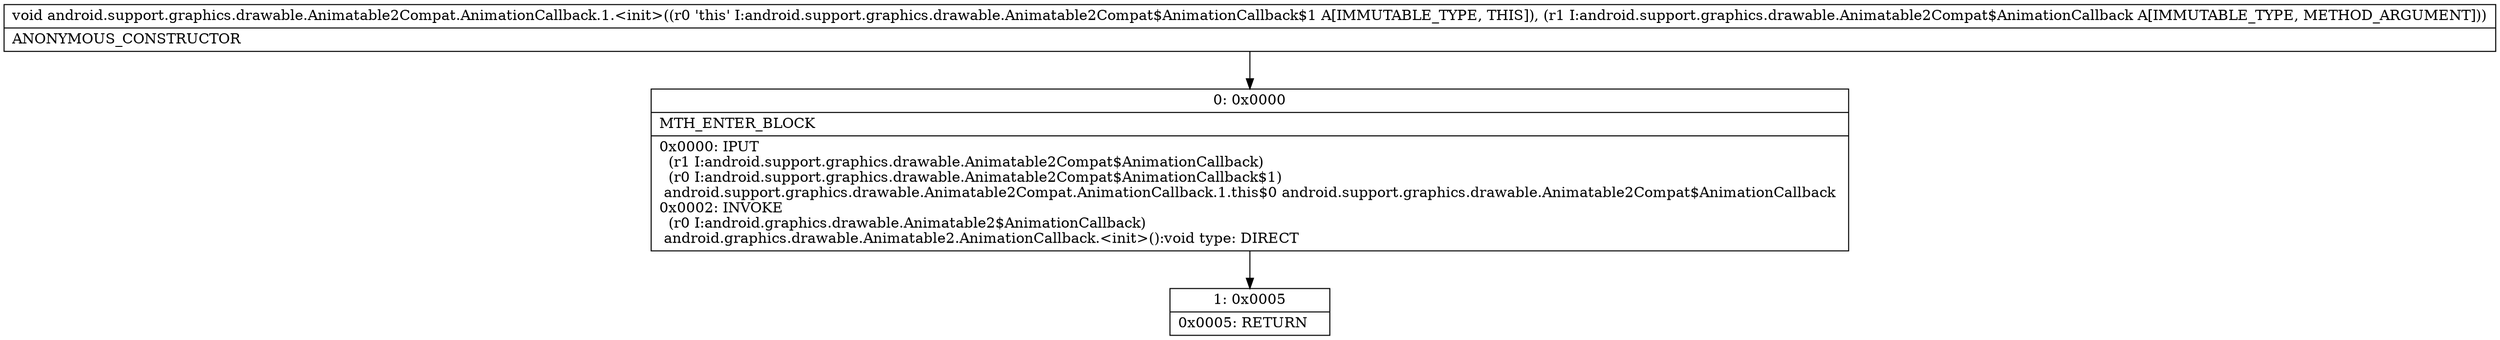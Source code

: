 digraph "CFG forandroid.support.graphics.drawable.Animatable2Compat.AnimationCallback.1.\<init\>(Landroid\/support\/graphics\/drawable\/Animatable2Compat$AnimationCallback;)V" {
Node_0 [shape=record,label="{0\:\ 0x0000|MTH_ENTER_BLOCK\l|0x0000: IPUT  \l  (r1 I:android.support.graphics.drawable.Animatable2Compat$AnimationCallback)\l  (r0 I:android.support.graphics.drawable.Animatable2Compat$AnimationCallback$1)\l android.support.graphics.drawable.Animatable2Compat.AnimationCallback.1.this$0 android.support.graphics.drawable.Animatable2Compat$AnimationCallback \l0x0002: INVOKE  \l  (r0 I:android.graphics.drawable.Animatable2$AnimationCallback)\l android.graphics.drawable.Animatable2.AnimationCallback.\<init\>():void type: DIRECT \l}"];
Node_1 [shape=record,label="{1\:\ 0x0005|0x0005: RETURN   \l}"];
MethodNode[shape=record,label="{void android.support.graphics.drawable.Animatable2Compat.AnimationCallback.1.\<init\>((r0 'this' I:android.support.graphics.drawable.Animatable2Compat$AnimationCallback$1 A[IMMUTABLE_TYPE, THIS]), (r1 I:android.support.graphics.drawable.Animatable2Compat$AnimationCallback A[IMMUTABLE_TYPE, METHOD_ARGUMENT]))  | ANONYMOUS_CONSTRUCTOR\l}"];
MethodNode -> Node_0;
Node_0 -> Node_1;
}

